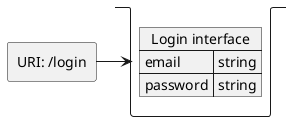 @startuml Login request
allowmixing

agent "URI: /login"
stack {
  json "Login interface" as J {
    "email": "string",
    "password": "string"
  }
}

"URI: /login" -> J 
@enduml